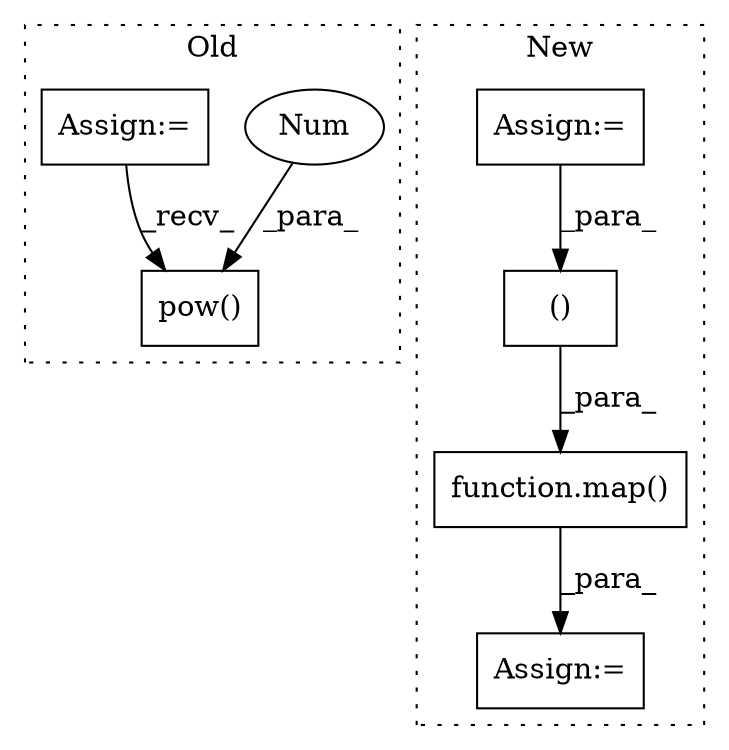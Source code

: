 digraph G {
subgraph cluster0 {
1 [label="pow()" a="75" s="7372,7383" l="10,1" shape="box"];
4 [label="Num" a="76" s="7382" l="1" shape="ellipse"];
7 [label="Assign:=" a="68" s="7239" l="3" shape="box"];
label = "Old";
style="dotted";
}
subgraph cluster1 {
2 [label="function.map()" a="75" s="9912,9977" l="4,1" shape="box"];
3 [label="()" a="54" s="9965" l="11" shape="box"];
5 [label="Assign:=" a="68" s="8741" l="3" shape="box"];
6 [label="Assign:=" a="68" s="9898" l="14" shape="box"];
label = "New";
style="dotted";
}
2 -> 6 [label="_para_"];
3 -> 2 [label="_para_"];
4 -> 1 [label="_para_"];
5 -> 3 [label="_para_"];
7 -> 1 [label="_recv_"];
}